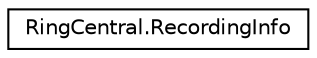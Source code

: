 digraph "Graphical Class Hierarchy"
{
 // LATEX_PDF_SIZE
  edge [fontname="Helvetica",fontsize="10",labelfontname="Helvetica",labelfontsize="10"];
  node [fontname="Helvetica",fontsize="10",shape=record];
  rankdir="LR";
  Node0 [label="RingCentral.RecordingInfo",height=0.2,width=0.4,color="black", fillcolor="white", style="filled",URL="$classRingCentral_1_1RecordingInfo.html",tooltip=" "];
}
